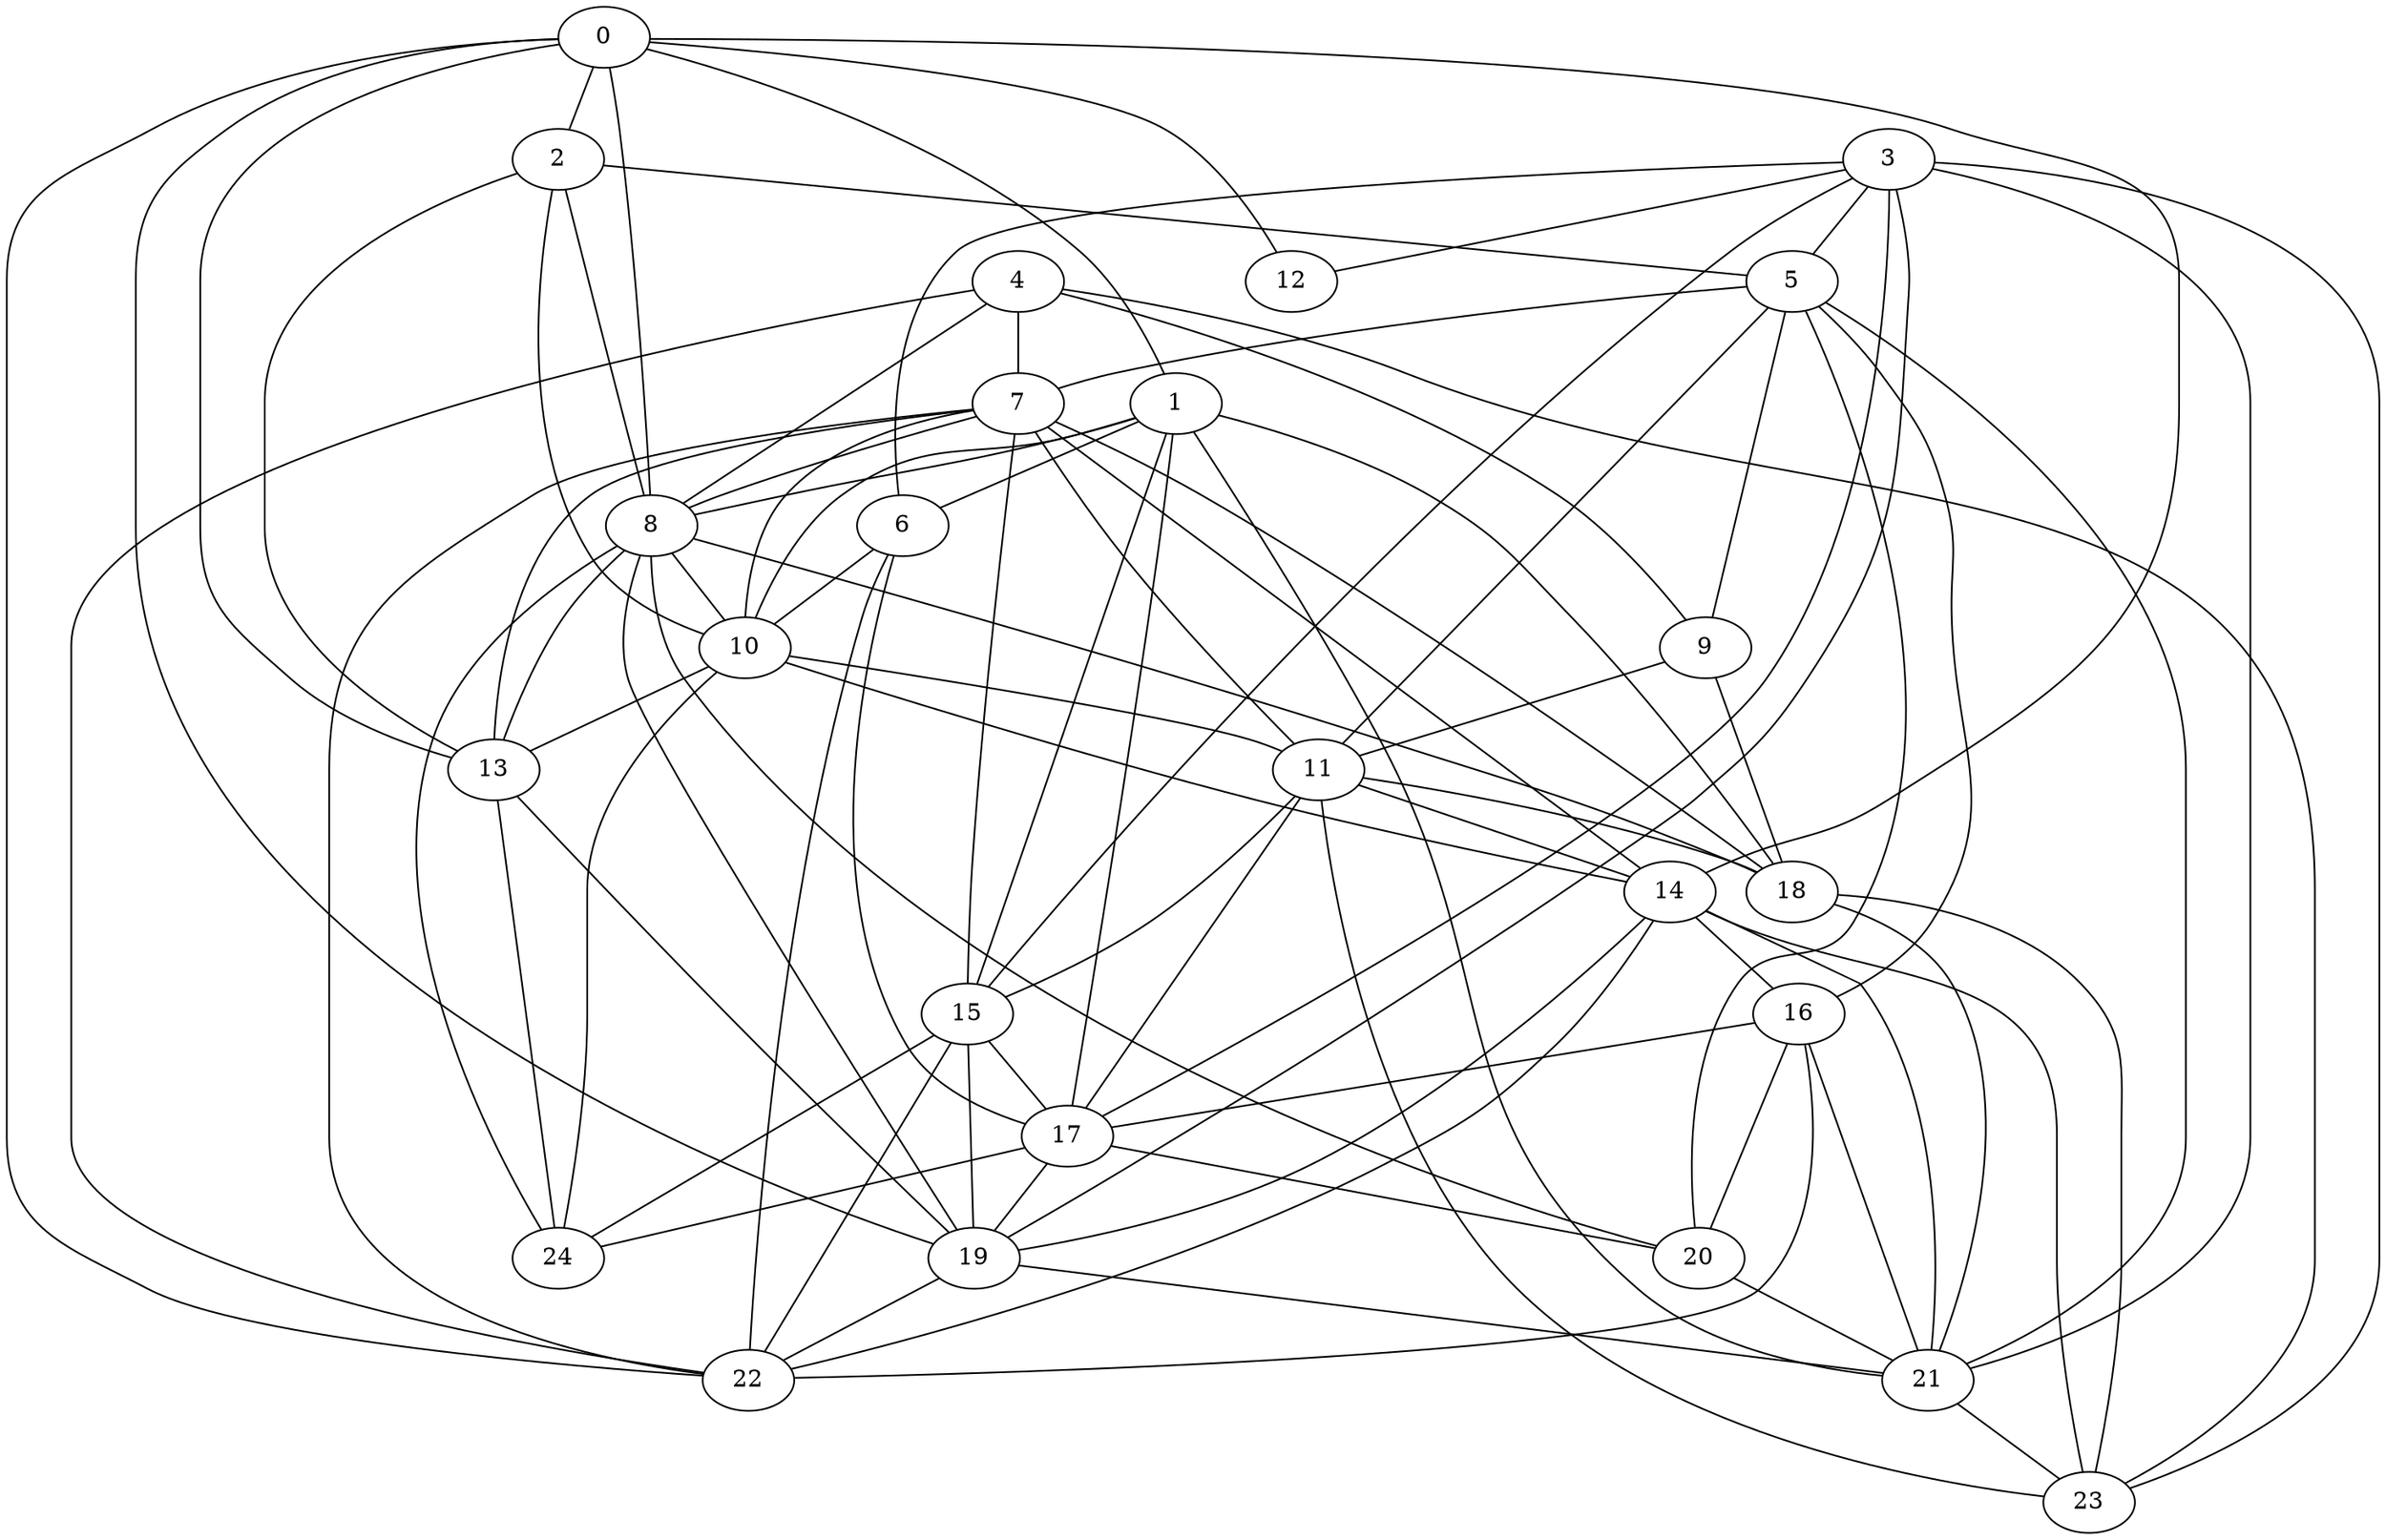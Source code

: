 strict graph "gnp_random_graph(25,0.25)" {
0;
1;
2;
3;
4;
5;
6;
7;
8;
9;
10;
11;
12;
13;
14;
15;
16;
17;
18;
19;
20;
21;
22;
23;
24;
0 -- 1  [is_available=True, prob="1.0"];
0 -- 2  [is_available=True, prob="0.911996838631"];
0 -- 8  [is_available=True, prob="0.647907241093"];
0 -- 12  [is_available=True, prob="0.716884167086"];
0 -- 13  [is_available=True, prob="0.422895272453"];
0 -- 14  [is_available=True, prob="0.352581661785"];
0 -- 19  [is_available=True, prob="0.103279773304"];
0 -- 22  [is_available=True, prob="1.0"];
1 -- 6  [is_available=True, prob="0.941303708962"];
1 -- 8  [is_available=True, prob="1.0"];
1 -- 10  [is_available=True, prob="0.326565492552"];
1 -- 15  [is_available=True, prob="0.812799261894"];
1 -- 17  [is_available=True, prob="0.621532679315"];
1 -- 18  [is_available=True, prob="0.565210949337"];
1 -- 21  [is_available=True, prob="1.0"];
2 -- 8  [is_available=True, prob="0.0684628993145"];
2 -- 10  [is_available=True, prob="0.583041338643"];
2 -- 5  [is_available=True, prob="1.0"];
2 -- 13  [is_available=True, prob="0.71466480061"];
3 -- 5  [is_available=True, prob="0.624795915134"];
3 -- 6  [is_available=True, prob="1.0"];
3 -- 12  [is_available=True, prob="0.65196328199"];
3 -- 15  [is_available=True, prob="1.0"];
3 -- 17  [is_available=True, prob="0.0268840922569"];
3 -- 19  [is_available=True, prob="0.214512325086"];
3 -- 21  [is_available=True, prob="0.534467594901"];
3 -- 23  [is_available=True, prob="0.157477798473"];
4 -- 8  [is_available=True, prob="0.72409908219"];
4 -- 9  [is_available=True, prob="0.303403329099"];
4 -- 23  [is_available=True, prob="0.911052278704"];
4 -- 22  [is_available=True, prob="0.981096924478"];
4 -- 7  [is_available=True, prob="0.608010167851"];
5 -- 7  [is_available=True, prob="0.125570299146"];
5 -- 9  [is_available=True, prob="1.0"];
5 -- 11  [is_available=True, prob="0.397721493687"];
5 -- 16  [is_available=True, prob="0.0810334832924"];
5 -- 20  [is_available=True, prob="1.0"];
5 -- 21  [is_available=True, prob="0.622476663002"];
6 -- 10  [is_available=True, prob="1.0"];
6 -- 22  [is_available=True, prob="1.0"];
6 -- 17  [is_available=True, prob="1.0"];
7 -- 8  [is_available=True, prob="0.0557477814117"];
7 -- 10  [is_available=True, prob="0.293792567487"];
7 -- 11  [is_available=True, prob="0.735221741382"];
7 -- 13  [is_available=True, prob="1.0"];
7 -- 14  [is_available=True, prob="0.909774777381"];
7 -- 15  [is_available=True, prob="0.858639927897"];
7 -- 18  [is_available=True, prob="1.0"];
7 -- 22  [is_available=True, prob="0.751242992302"];
8 -- 10  [is_available=True, prob="1.0"];
8 -- 13  [is_available=True, prob="0.476702907315"];
8 -- 18  [is_available=True, prob="1.0"];
8 -- 19  [is_available=True, prob="0.379229339088"];
8 -- 20  [is_available=True, prob="0.709478557891"];
8 -- 24  [is_available=True, prob="1.0"];
9 -- 18  [is_available=True, prob="0.0692690795888"];
9 -- 11  [is_available=True, prob="0.174179310149"];
10 -- 11  [is_available=True, prob="0.33169075085"];
10 -- 13  [is_available=True, prob="0.0596343778541"];
10 -- 14  [is_available=True, prob="0.168464759605"];
10 -- 24  [is_available=True, prob="0.153607578548"];
11 -- 14  [is_available=True, prob="0.107766853932"];
11 -- 15  [is_available=True, prob="0.312210167157"];
11 -- 17  [is_available=True, prob="0.356994575065"];
11 -- 18  [is_available=True, prob="0.441438201548"];
11 -- 23  [is_available=True, prob="0.396398613611"];
13 -- 19  [is_available=True, prob="1.0"];
13 -- 24  [is_available=True, prob="0.203260377773"];
14 -- 16  [is_available=True, prob="0.304760576027"];
14 -- 19  [is_available=True, prob="0.339363669403"];
14 -- 21  [is_available=True, prob="0.267001994262"];
14 -- 22  [is_available=True, prob="0.979897111284"];
14 -- 23  [is_available=True, prob="0.72011482264"];
15 -- 17  [is_available=True, prob="0.747988850423"];
15 -- 19  [is_available=True, prob="0.805901277516"];
15 -- 22  [is_available=True, prob="0.392881801851"];
15 -- 24  [is_available=True, prob="1.0"];
16 -- 17  [is_available=True, prob="0.863558695499"];
16 -- 20  [is_available=True, prob="1.0"];
16 -- 21  [is_available=True, prob="0.811353562537"];
16 -- 22  [is_available=True, prob="0.88340252038"];
17 -- 19  [is_available=True, prob="1.0"];
17 -- 20  [is_available=True, prob="0.516879271238"];
17 -- 24  [is_available=True, prob="0.483462576762"];
18 -- 21  [is_available=True, prob="0.430309581993"];
18 -- 23  [is_available=True, prob="0.281258251225"];
19 -- 21  [is_available=True, prob="0.756247699207"];
19 -- 22  [is_available=True, prob="0.437491643641"];
20 -- 21  [is_available=True, prob="0.596781755906"];
21 -- 23  [is_available=True, prob="0.395307711795"];
}
